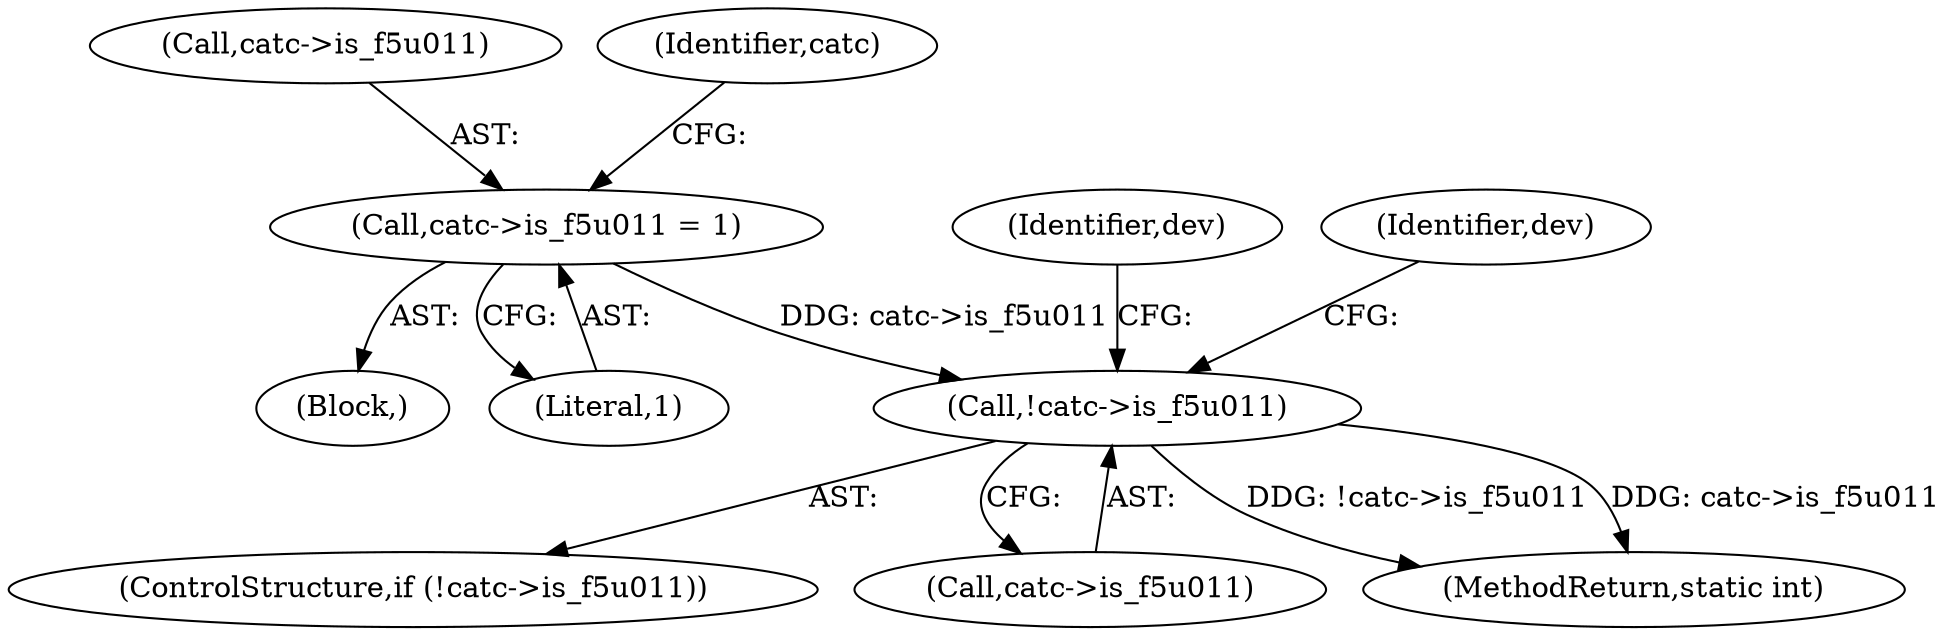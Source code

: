 digraph "0_linux_2d6a0e9de03ee658a9adc3bfb2f0ca55dff1e478@pointer" {
"1000384" [label="(Call,!catc->is_f5u011)"];
"1000306" [label="(Call,catc->is_f5u011 = 1)"];
"1000383" [label="(ControlStructure,if (!catc->is_f5u011))"];
"1000302" [label="(Block,)"];
"1000579" [label="(Identifier,dev)"];
"1000310" [label="(Literal,1)"];
"1000385" [label="(Call,catc->is_f5u011)"];
"1000307" [label="(Call,catc->is_f5u011)"];
"1000314" [label="(Identifier,catc)"];
"1000392" [label="(Identifier,dev)"];
"1000384" [label="(Call,!catc->is_f5u011)"];
"1000306" [label="(Call,catc->is_f5u011 = 1)"];
"1000660" [label="(MethodReturn,static int)"];
"1000384" -> "1000383"  [label="AST: "];
"1000384" -> "1000385"  [label="CFG: "];
"1000385" -> "1000384"  [label="AST: "];
"1000392" -> "1000384"  [label="CFG: "];
"1000579" -> "1000384"  [label="CFG: "];
"1000384" -> "1000660"  [label="DDG: !catc->is_f5u011"];
"1000384" -> "1000660"  [label="DDG: catc->is_f5u011"];
"1000306" -> "1000384"  [label="DDG: catc->is_f5u011"];
"1000306" -> "1000302"  [label="AST: "];
"1000306" -> "1000310"  [label="CFG: "];
"1000307" -> "1000306"  [label="AST: "];
"1000310" -> "1000306"  [label="AST: "];
"1000314" -> "1000306"  [label="CFG: "];
}
